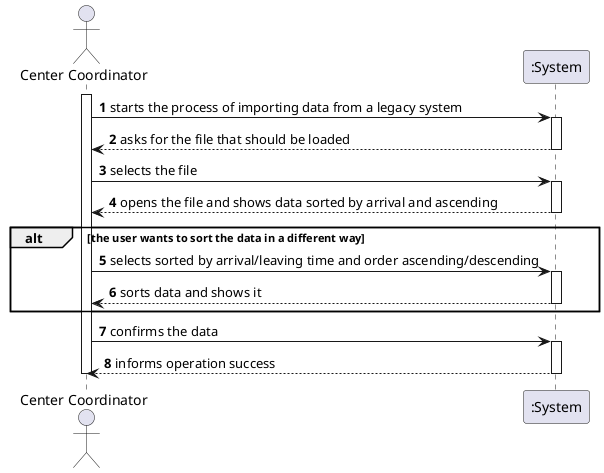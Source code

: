 @startuml US17_SSD_2
autonumber

actor "Center Coordinator" as COORDINATOR

activate COORDINATOR

COORDINATOR -> ":System" : starts the process of importing data from a legacy system
activate ":System"

":System" --> COORDINATOR : asks for the file that should be loaded
deactivate ":System"

COORDINATOR -> ":System" : selects the file
activate ":System"

' sorted by arrival time or by the center leaving time
":System" --> COORDINATOR : opens the file and shows data sorted by arrival and ascending
deactivate ":System"

alt the user wants to sort the data in a different way
    COORDINATOR -> ":System" : selects sorted by arrival/leaving time and order ascending/descending
    activate ":System"

    ":System" --> COORDINATOR : sorts data and shows it
    deactivate ":System"
end

COORDINATOR -> ":System" : confirms the data
activate ":System"

":System" --> COORDINATOR : informs operation success
deactivate ":System"

deactivate COORDINATOR

@enduml
